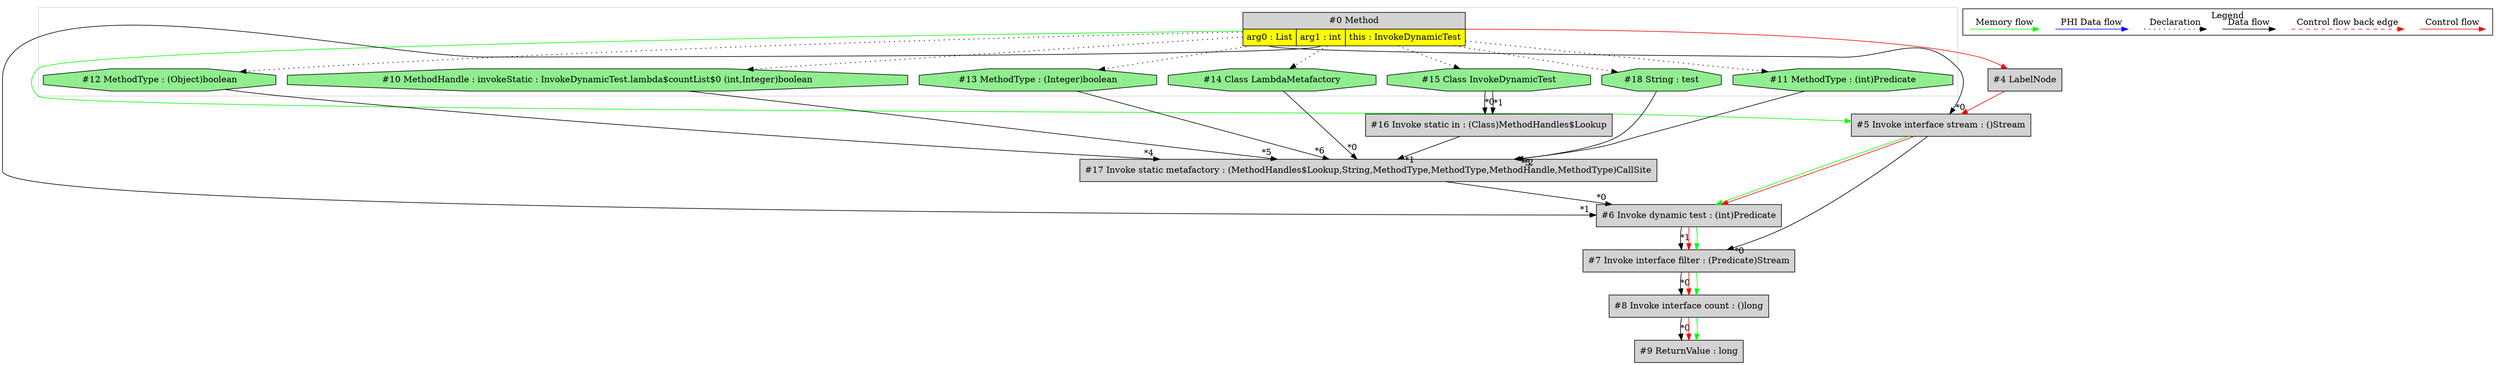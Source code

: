 digraph {
 ordering="in";
 node0[margin="0", label=<<table border="0" cellborder="1" cellspacing="0" cellpadding="5"><tr><td colspan="3">#0 Method</td></tr><tr><td port="prj1" bgcolor="yellow">arg0 : List</td><td port="prj2" bgcolor="yellow">arg1 : int</td><td port="prj3" bgcolor="yellow">this : InvokeDynamicTest</td></tr></table>>,shape=none, fillcolor=lightgrey, style=filled];
 node4[label="#4 LabelNode",shape=box, fillcolor=lightgrey, style=filled];
 node0 -> node4[labeldistance=2, color=red, fontcolor=red];
 node5[label="#5 Invoke interface stream : ()Stream",shape=box, fillcolor=lightgrey, style=filled];
 node0:prj1 -> node5[headlabel="*0", labeldistance=2];
 node4 -> node5[labeldistance=2, color=red, fontcolor=red];
 node0 -> node5[labeldistance=2, color=green, constraint=false];
 node7[label="#7 Invoke interface filter : (Predicate)Stream",shape=box, fillcolor=lightgrey, style=filled];
 node5 -> node7[headlabel="*0", labeldistance=2];
 node6 -> node7[headlabel="*1", labeldistance=2];
 node6 -> node7[labeldistance=2, color=red, fontcolor=red];
 node6 -> node7[labeldistance=2, color=green, constraint=false];
 node6[label="#6 Invoke dynamic test : (int)Predicate",shape=box, fillcolor=lightgrey, style=filled];
 node17 -> node6[headlabel="*0", labeldistance=2];
 node0:prj2 -> node6[headlabel="*1", labeldistance=2];
 node5 -> node6[labeldistance=2, color=green, constraint=false];
 node5 -> node6[labeldistance=2, color=red, fontcolor=red];
 node17[label="#17 Invoke static metafactory : (MethodHandles$Lookup,String,MethodType,MethodType,MethodHandle,MethodType)CallSite",shape=box, fillcolor=lightgrey, style=filled];
 node14 -> node17[headlabel="*0", labeldistance=2];
 node16 -> node17[headlabel="*1", labeldistance=2];
 node18 -> node17[headlabel="*2", labeldistance=2];
 node11 -> node17[headlabel="*3", labeldistance=2];
 node12 -> node17[headlabel="*4", labeldistance=2];
 node10 -> node17[headlabel="*5", labeldistance=2];
 node13 -> node17[headlabel="*6", labeldistance=2];
 node13[label="#13 MethodType : (Integer)boolean",shape=octagon, fillcolor=lightgreen, style=filled];
 node0 -> node13[style=dotted];
 node10[label="#10 MethodHandle : invokeStatic : InvokeDynamicTest.lambda$countList$0 (int,Integer)boolean",shape=octagon, fillcolor=lightgreen, style=filled];
 node0 -> node10[style=dotted];
 node12[label="#12 MethodType : (Object)boolean",shape=octagon, fillcolor=lightgreen, style=filled];
 node0 -> node12[style=dotted];
 node11[label="#11 MethodType : (int)Predicate",shape=octagon, fillcolor=lightgreen, style=filled];
 node0 -> node11[style=dotted];
 node18[label="#18 String : test",shape=octagon, fillcolor=lightgreen, style=filled];
 node0 -> node18[style=dotted];
 node16[label="#16 Invoke static in : (Class)MethodHandles$Lookup",shape=box, fillcolor=lightgrey, style=filled];
 node15 -> node16[headlabel="*0", labeldistance=2];
 node15 -> node16[headlabel="*1", labeldistance=2];
 node15[label="#15 Class InvokeDynamicTest",shape=octagon, fillcolor=lightgreen, style=filled];
 node0 -> node15[style=dotted];
 node14[label="#14 Class LambdaMetafactory",shape=octagon, fillcolor=lightgreen, style=filled];
 node0 -> node14[style=dotted];
 node8[label="#8 Invoke interface count : ()long",shape=box, fillcolor=lightgrey, style=filled];
 node7 -> node8[headlabel="*0", labeldistance=2];
 node7 -> node8[labeldistance=2, color=red, fontcolor=red];
 node7 -> node8[labeldistance=2, color=green, constraint=false];
 node9[label="#9 ReturnValue : long",shape=box, fillcolor=lightgrey, style=filled];
 node8 -> node9[headlabel="*0", labeldistance=2];
 node8 -> node9[labeldistance=2, color=red, fontcolor=red];
 node8 -> node9[labeldistance=2, color=green, constraint=false];
 subgraph cluster_0 {
  color=lightgray;
  node0;
  node10;
  node11;
  node12;
  node13;
  node14;
  node15;
  node18;
 }
 subgraph cluster_000 {
  label = "Legend";
  node [shape=point]
  {
   rank=same;
   c0 [style = invis];
   c1 [style = invis];
   c2 [style = invis];
   c3 [style = invis];
   d0 [style = invis];
   d1 [style = invis];
   d2 [style = invis];
   d3 [style = invis];
   d4 [style = invis];
   d5 [style = invis];
   d6 [style = invis];
   d7 [style = invis];
  }
  c0 -> c1 [label="Control flow", style=solid, color=red]
  c2 -> c3 [label="Control flow back edge", style=dashed, color=red]
  d0 -> d1 [label="Data flow"]
  d2 -> d3 [label="Declaration", style=dotted]
  d4 -> d5 [label="PHI Data flow", color=blue]
  d6 -> d7 [label="Memory flow", color=green]
 }

}
